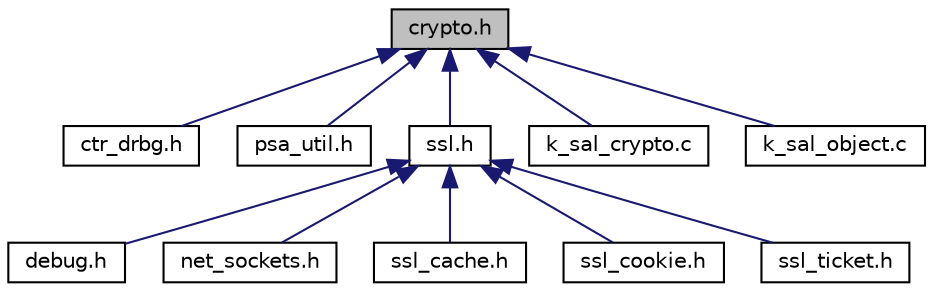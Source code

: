 digraph "crypto.h"
{
 // LATEX_PDF_SIZE
  edge [fontname="Helvetica",fontsize="10",labelfontname="Helvetica",labelfontsize="10"];
  node [fontname="Helvetica",fontsize="10",shape=record];
  Node1 [label="crypto.h",height=0.2,width=0.4,color="black", fillcolor="grey75", style="filled", fontcolor="black",tooltip="Platform Security Architecture cryptography module."];
  Node1 -> Node2 [dir="back",color="midnightblue",fontsize="10",style="solid",fontname="Helvetica"];
  Node2 [label="ctr_drbg.h",height=0.2,width=0.4,color="black", fillcolor="white", style="filled",URL="$ctr__drbg_8h.html",tooltip="This file contains definitions and functions for the CTR_DRBG pseudorandom generator."];
  Node1 -> Node3 [dir="back",color="midnightblue",fontsize="10",style="solid",fontname="Helvetica"];
  Node3 [label="psa_util.h",height=0.2,width=0.4,color="black", fillcolor="white", style="filled",URL="$psa__util_8h.html",tooltip="Utility functions for the use of the PSA Crypto library."];
  Node1 -> Node4 [dir="back",color="midnightblue",fontsize="10",style="solid",fontname="Helvetica"];
  Node4 [label="ssl.h",height=0.2,width=0.4,color="black", fillcolor="white", style="filled",URL="$ssl_8h.html",tooltip="SSL/TLS functions."];
  Node4 -> Node5 [dir="back",color="midnightblue",fontsize="10",style="solid",fontname="Helvetica"];
  Node5 [label="debug.h",height=0.2,width=0.4,color="black", fillcolor="white", style="filled",URL="$debug_8h.html",tooltip="Functions for controlling and providing debug output from the library."];
  Node4 -> Node6 [dir="back",color="midnightblue",fontsize="10",style="solid",fontname="Helvetica"];
  Node6 [label="net_sockets.h",height=0.2,width=0.4,color="black", fillcolor="white", style="filled",URL="$net__sockets_8h.html",tooltip="Network sockets abstraction layer to integrate Mbed TLS into a BSD-style sockets API."];
  Node4 -> Node7 [dir="back",color="midnightblue",fontsize="10",style="solid",fontname="Helvetica"];
  Node7 [label="ssl_cache.h",height=0.2,width=0.4,color="black", fillcolor="white", style="filled",URL="$ssl__cache_8h.html",tooltip="SSL session cache implementation."];
  Node4 -> Node8 [dir="back",color="midnightblue",fontsize="10",style="solid",fontname="Helvetica"];
  Node8 [label="ssl_cookie.h",height=0.2,width=0.4,color="black", fillcolor="white", style="filled",URL="$ssl__cookie_8h.html",tooltip="DTLS cookie callbacks implementation."];
  Node4 -> Node9 [dir="back",color="midnightblue",fontsize="10",style="solid",fontname="Helvetica"];
  Node9 [label="ssl_ticket.h",height=0.2,width=0.4,color="black", fillcolor="white", style="filled",URL="$ssl__ticket_8h.html",tooltip="TLS server ticket callbacks implementation."];
  Node1 -> Node10 [dir="back",color="midnightblue",fontsize="10",style="solid",fontname="Helvetica"];
  Node10 [label="k_sal_crypto.c",height=0.2,width=0.4,color="black", fillcolor="white", style="filled",URL="$k__sal__crypto_8c.html",tooltip="SAL crypto for Generic PSA."];
  Node1 -> Node11 [dir="back",color="midnightblue",fontsize="10",style="solid",fontname="Helvetica"];
  Node11 [label="k_sal_object.c",height=0.2,width=0.4,color="black", fillcolor="white", style="filled",URL="$k__sal__object_8c.html",tooltip="SAL object for Generic PSA."];
}
